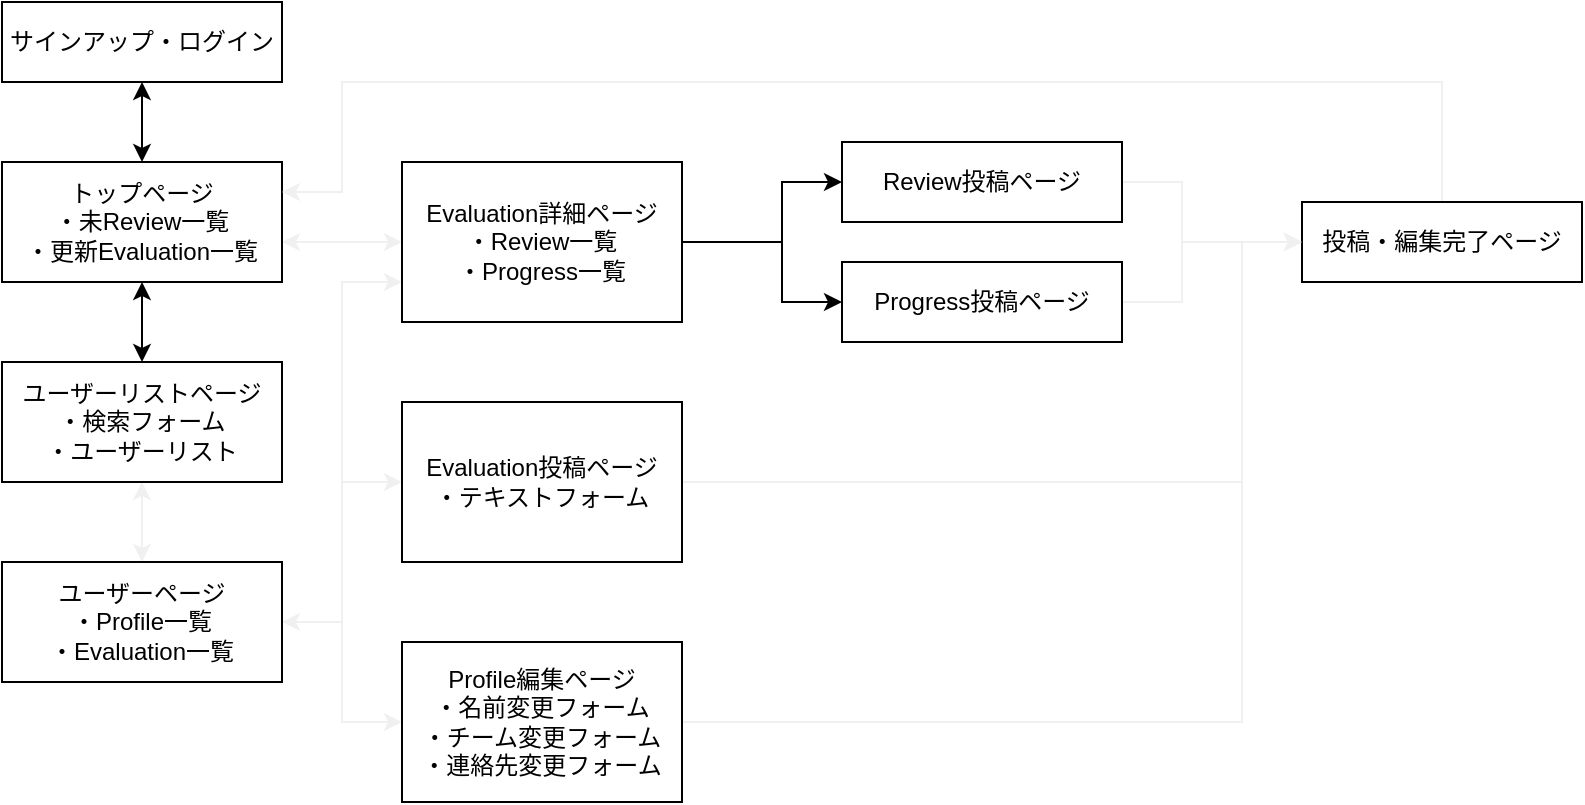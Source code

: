 <mxfile version="13.6.5">
    <diagram id="iM-IV72q2i9C_2vPb6K-" name="ページ1">
        <mxGraphModel dx="1113" dy="675" grid="1" gridSize="10" guides="1" tooltips="1" connect="1" arrows="1" fold="1" page="1" pageScale="1" pageWidth="1169" pageHeight="827" math="0" shadow="0">
            <root>
                <mxCell id="0"/>
                <mxCell id="1" parent="0"/>
                <mxCell id="6" value="" style="edgeStyle=orthogonalEdgeStyle;rounded=0;orthogonalLoop=1;jettySize=auto;html=1;startArrow=classic;startFill=1;" edge="1" parent="1" source="2" target="3">
                    <mxGeometry relative="1" as="geometry"/>
                </mxCell>
                <mxCell id="7" value="" style="edgeStyle=orthogonalEdgeStyle;rounded=0;orthogonalLoop=1;jettySize=auto;html=1;startArrow=classic;startFill=1;" edge="1" parent="1" source="2" target="4">
                    <mxGeometry relative="1" as="geometry"/>
                </mxCell>
                <mxCell id="67" style="edgeStyle=orthogonalEdgeStyle;rounded=0;jumpStyle=arc;jumpSize=19;orthogonalLoop=1;jettySize=auto;html=1;entryX=0;entryY=0.5;entryDx=0;entryDy=0;startArrow=classic;startFill=1;endArrow=classic;endFill=1;strokeColor=#f0f0f0;" edge="1" parent="1" source="2" target="13">
                    <mxGeometry relative="1" as="geometry">
                        <Array as="points">
                            <mxPoint x="210" y="160"/>
                            <mxPoint x="210" y="160"/>
                        </Array>
                    </mxGeometry>
                </mxCell>
                <mxCell id="2" value="トップページ&lt;br&gt;&lt;div style=&quot;&quot;&gt;&lt;span&gt;・未Review一覧&lt;/span&gt;&lt;/div&gt;&lt;span&gt;&lt;div style=&quot;&quot;&gt;&lt;span&gt;・更新Evaluation一覧&lt;/span&gt;&lt;/div&gt;&lt;/span&gt;" style="whiteSpace=wrap;html=1;align=center;" vertex="1" parent="1">
                    <mxGeometry x="40" y="120" width="140" height="60" as="geometry"/>
                </mxCell>
                <mxCell id="3" value="サインアップ・ログイン" style="whiteSpace=wrap;html=1;align=center;" vertex="1" parent="1">
                    <mxGeometry x="40" y="40" width="140" height="40" as="geometry"/>
                </mxCell>
                <mxCell id="38" value="" style="edgeStyle=orthogonalEdgeStyle;rounded=0;jumpStyle=arc;jumpSize=19;orthogonalLoop=1;jettySize=auto;html=1;endArrow=classic;endFill=1;strokeColor=#f0f0f0;startArrow=classic;startFill=1;" edge="1" parent="1" source="4" target="5">
                    <mxGeometry relative="1" as="geometry"/>
                </mxCell>
                <mxCell id="4" value="&lt;div&gt;&lt;span&gt;ユーザーリストページ&lt;/span&gt;&lt;/div&gt;&lt;div style=&quot;&quot;&gt;&lt;span&gt;・検索フォーム&lt;/span&gt;&lt;/div&gt;&lt;div style=&quot;&quot;&gt;&lt;span&gt;・ユーザーリスト&lt;/span&gt;&lt;/div&gt;" style="whiteSpace=wrap;html=1;align=center;" vertex="1" parent="1">
                    <mxGeometry x="40" y="220" width="140" height="60" as="geometry"/>
                </mxCell>
                <mxCell id="56" style="edgeStyle=orthogonalEdgeStyle;rounded=0;jumpStyle=arc;jumpSize=19;orthogonalLoop=1;jettySize=auto;html=1;entryX=0;entryY=0.5;entryDx=0;entryDy=0;endArrow=classic;endFill=1;strokeColor=#f0f0f0;" edge="1" parent="1" source="5" target="15">
                    <mxGeometry relative="1" as="geometry"/>
                </mxCell>
                <mxCell id="58" style="edgeStyle=orthogonalEdgeStyle;rounded=0;jumpStyle=arc;jumpSize=19;orthogonalLoop=1;jettySize=auto;html=1;entryX=0;entryY=0.5;entryDx=0;entryDy=0;endArrow=classic;endFill=1;strokeColor=#f0f0f0;" edge="1" parent="1" source="5" target="10">
                    <mxGeometry relative="1" as="geometry"/>
                </mxCell>
                <mxCell id="59" style="edgeStyle=orthogonalEdgeStyle;rounded=0;jumpStyle=arc;jumpSize=19;orthogonalLoop=1;jettySize=auto;html=1;entryX=0;entryY=0.75;entryDx=0;entryDy=0;endArrow=classic;endFill=1;strokeColor=#f0f0f0;startArrow=classic;startFill=1;" edge="1" parent="1" source="5" target="13">
                    <mxGeometry relative="1" as="geometry"/>
                </mxCell>
                <mxCell id="5" value="&lt;div&gt;&lt;span&gt;ユーザーページ&lt;/span&gt;&lt;/div&gt;&lt;div style=&quot;&quot;&gt;&lt;span&gt;・Profile一覧&lt;/span&gt;&lt;/div&gt;&lt;div style=&quot;&quot;&gt;&lt;span&gt;・Evaluation一覧&lt;/span&gt;&lt;/div&gt;" style="whiteSpace=wrap;html=1;align=center;" vertex="1" parent="1">
                    <mxGeometry x="40" y="320" width="140" height="60" as="geometry"/>
                </mxCell>
                <mxCell id="63" style="edgeStyle=orthogonalEdgeStyle;rounded=0;jumpStyle=arc;jumpSize=19;orthogonalLoop=1;jettySize=auto;html=1;entryX=0;entryY=0.5;entryDx=0;entryDy=0;startArrow=none;startFill=0;endArrow=classic;endFill=1;strokeColor=#f0f0f0;" edge="1" parent="1" source="10" target="19">
                    <mxGeometry relative="1" as="geometry">
                        <Array as="points">
                            <mxPoint x="660" y="400"/>
                            <mxPoint x="660" y="160"/>
                        </Array>
                    </mxGeometry>
                </mxCell>
                <mxCell id="10" value="Profile編集ページ&lt;br&gt;・名前変更フォーム&lt;br&gt;・チーム変更フォーム&lt;br&gt;・連絡先変更フォーム" style="whiteSpace=wrap;html=1;align=center;" vertex="1" parent="1">
                    <mxGeometry x="240" y="360" width="140" height="80" as="geometry"/>
                </mxCell>
                <mxCell id="32" style="edgeStyle=orthogonalEdgeStyle;rounded=0;orthogonalLoop=1;jettySize=auto;html=1;entryX=0;entryY=0.5;entryDx=0;entryDy=0;endArrow=classic;endFill=1;" edge="1" parent="1" source="13" target="21">
                    <mxGeometry relative="1" as="geometry">
                        <Array as="points">
                            <mxPoint x="430" y="160"/>
                            <mxPoint x="430" y="130"/>
                        </Array>
                    </mxGeometry>
                </mxCell>
                <mxCell id="33" style="edgeStyle=orthogonalEdgeStyle;rounded=0;orthogonalLoop=1;jettySize=auto;html=1;entryX=0;entryY=0.5;entryDx=0;entryDy=0;endArrow=classic;endFill=1;" edge="1" parent="1" source="13" target="23">
                    <mxGeometry relative="1" as="geometry">
                        <Array as="points">
                            <mxPoint x="430" y="160"/>
                            <mxPoint x="430" y="190"/>
                        </Array>
                    </mxGeometry>
                </mxCell>
                <mxCell id="13" value="&lt;div&gt;Evaluation詳細ページ&lt;/div&gt;&lt;div&gt;・Review一覧&lt;/div&gt;&lt;div&gt;・Progress一覧&lt;/div&gt;" style="whiteSpace=wrap;html=1;align=center;" vertex="1" parent="1">
                    <mxGeometry x="240" y="120" width="140" height="80" as="geometry"/>
                </mxCell>
                <mxCell id="62" style="edgeStyle=orthogonalEdgeStyle;rounded=0;jumpStyle=arc;jumpSize=19;orthogonalLoop=1;jettySize=auto;html=1;startArrow=none;startFill=0;endArrow=classic;endFill=1;strokeColor=#f0f0f0;entryX=0;entryY=0.5;entryDx=0;entryDy=0;" edge="1" parent="1" source="15" target="19">
                    <mxGeometry relative="1" as="geometry">
                        <mxPoint x="640" y="250" as="targetPoint"/>
                        <Array as="points">
                            <mxPoint x="660" y="280"/>
                            <mxPoint x="660" y="160"/>
                        </Array>
                    </mxGeometry>
                </mxCell>
                <mxCell id="15" value="Evaluation投稿ページ&lt;br&gt;・テキストフォーム" style="whiteSpace=wrap;html=1;align=center;" vertex="1" parent="1">
                    <mxGeometry x="240" y="240" width="140" height="80" as="geometry"/>
                </mxCell>
                <mxCell id="60" style="edgeStyle=orthogonalEdgeStyle;rounded=0;jumpStyle=arc;jumpSize=19;orthogonalLoop=1;jettySize=auto;html=1;startArrow=none;startFill=0;endArrow=classic;endFill=1;strokeColor=#f0f0f0;exitX=1;exitY=0.5;exitDx=0;exitDy=0;entryX=0;entryY=0.5;entryDx=0;entryDy=0;" edge="1" parent="1" source="21" target="19">
                    <mxGeometry relative="1" as="geometry">
                        <mxPoint x="720" y="170" as="targetPoint"/>
                        <Array as="points">
                            <mxPoint x="630" y="130"/>
                            <mxPoint x="630" y="160"/>
                        </Array>
                    </mxGeometry>
                </mxCell>
                <mxCell id="65" style="edgeStyle=orthogonalEdgeStyle;rounded=0;jumpStyle=arc;jumpSize=19;orthogonalLoop=1;jettySize=auto;html=1;entryX=1;entryY=0.25;entryDx=0;entryDy=0;startArrow=none;startFill=0;endArrow=classic;endFill=1;strokeColor=#f0f0f0;" edge="1" parent="1" source="19" target="2">
                    <mxGeometry relative="1" as="geometry">
                        <Array as="points">
                            <mxPoint x="760" y="80"/>
                            <mxPoint x="210" y="80"/>
                            <mxPoint x="210" y="135"/>
                        </Array>
                    </mxGeometry>
                </mxCell>
                <mxCell id="19" value="投稿・編集完了ページ" style="whiteSpace=wrap;html=1;align=center;" vertex="1" parent="1">
                    <mxGeometry x="690" y="140" width="140" height="40" as="geometry"/>
                </mxCell>
                <mxCell id="21" value="Review投稿ページ" style="whiteSpace=wrap;html=1;align=center;" vertex="1" parent="1">
                    <mxGeometry x="460" y="110" width="140" height="40" as="geometry"/>
                </mxCell>
                <mxCell id="64" style="edgeStyle=orthogonalEdgeStyle;rounded=0;jumpStyle=arc;jumpSize=19;orthogonalLoop=1;jettySize=auto;html=1;entryX=0;entryY=0.5;entryDx=0;entryDy=0;startArrow=none;startFill=0;endArrow=classic;endFill=1;strokeColor=#f0f0f0;" edge="1" parent="1" source="23" target="19">
                    <mxGeometry relative="1" as="geometry">
                        <Array as="points">
                            <mxPoint x="630" y="190"/>
                            <mxPoint x="630" y="160"/>
                        </Array>
                    </mxGeometry>
                </mxCell>
                <mxCell id="23" value="Progress投稿ページ" style="whiteSpace=wrap;html=1;align=center;" vertex="1" parent="1">
                    <mxGeometry x="460" y="170" width="140" height="40" as="geometry"/>
                </mxCell>
            </root>
        </mxGraphModel>
    </diagram>
</mxfile>